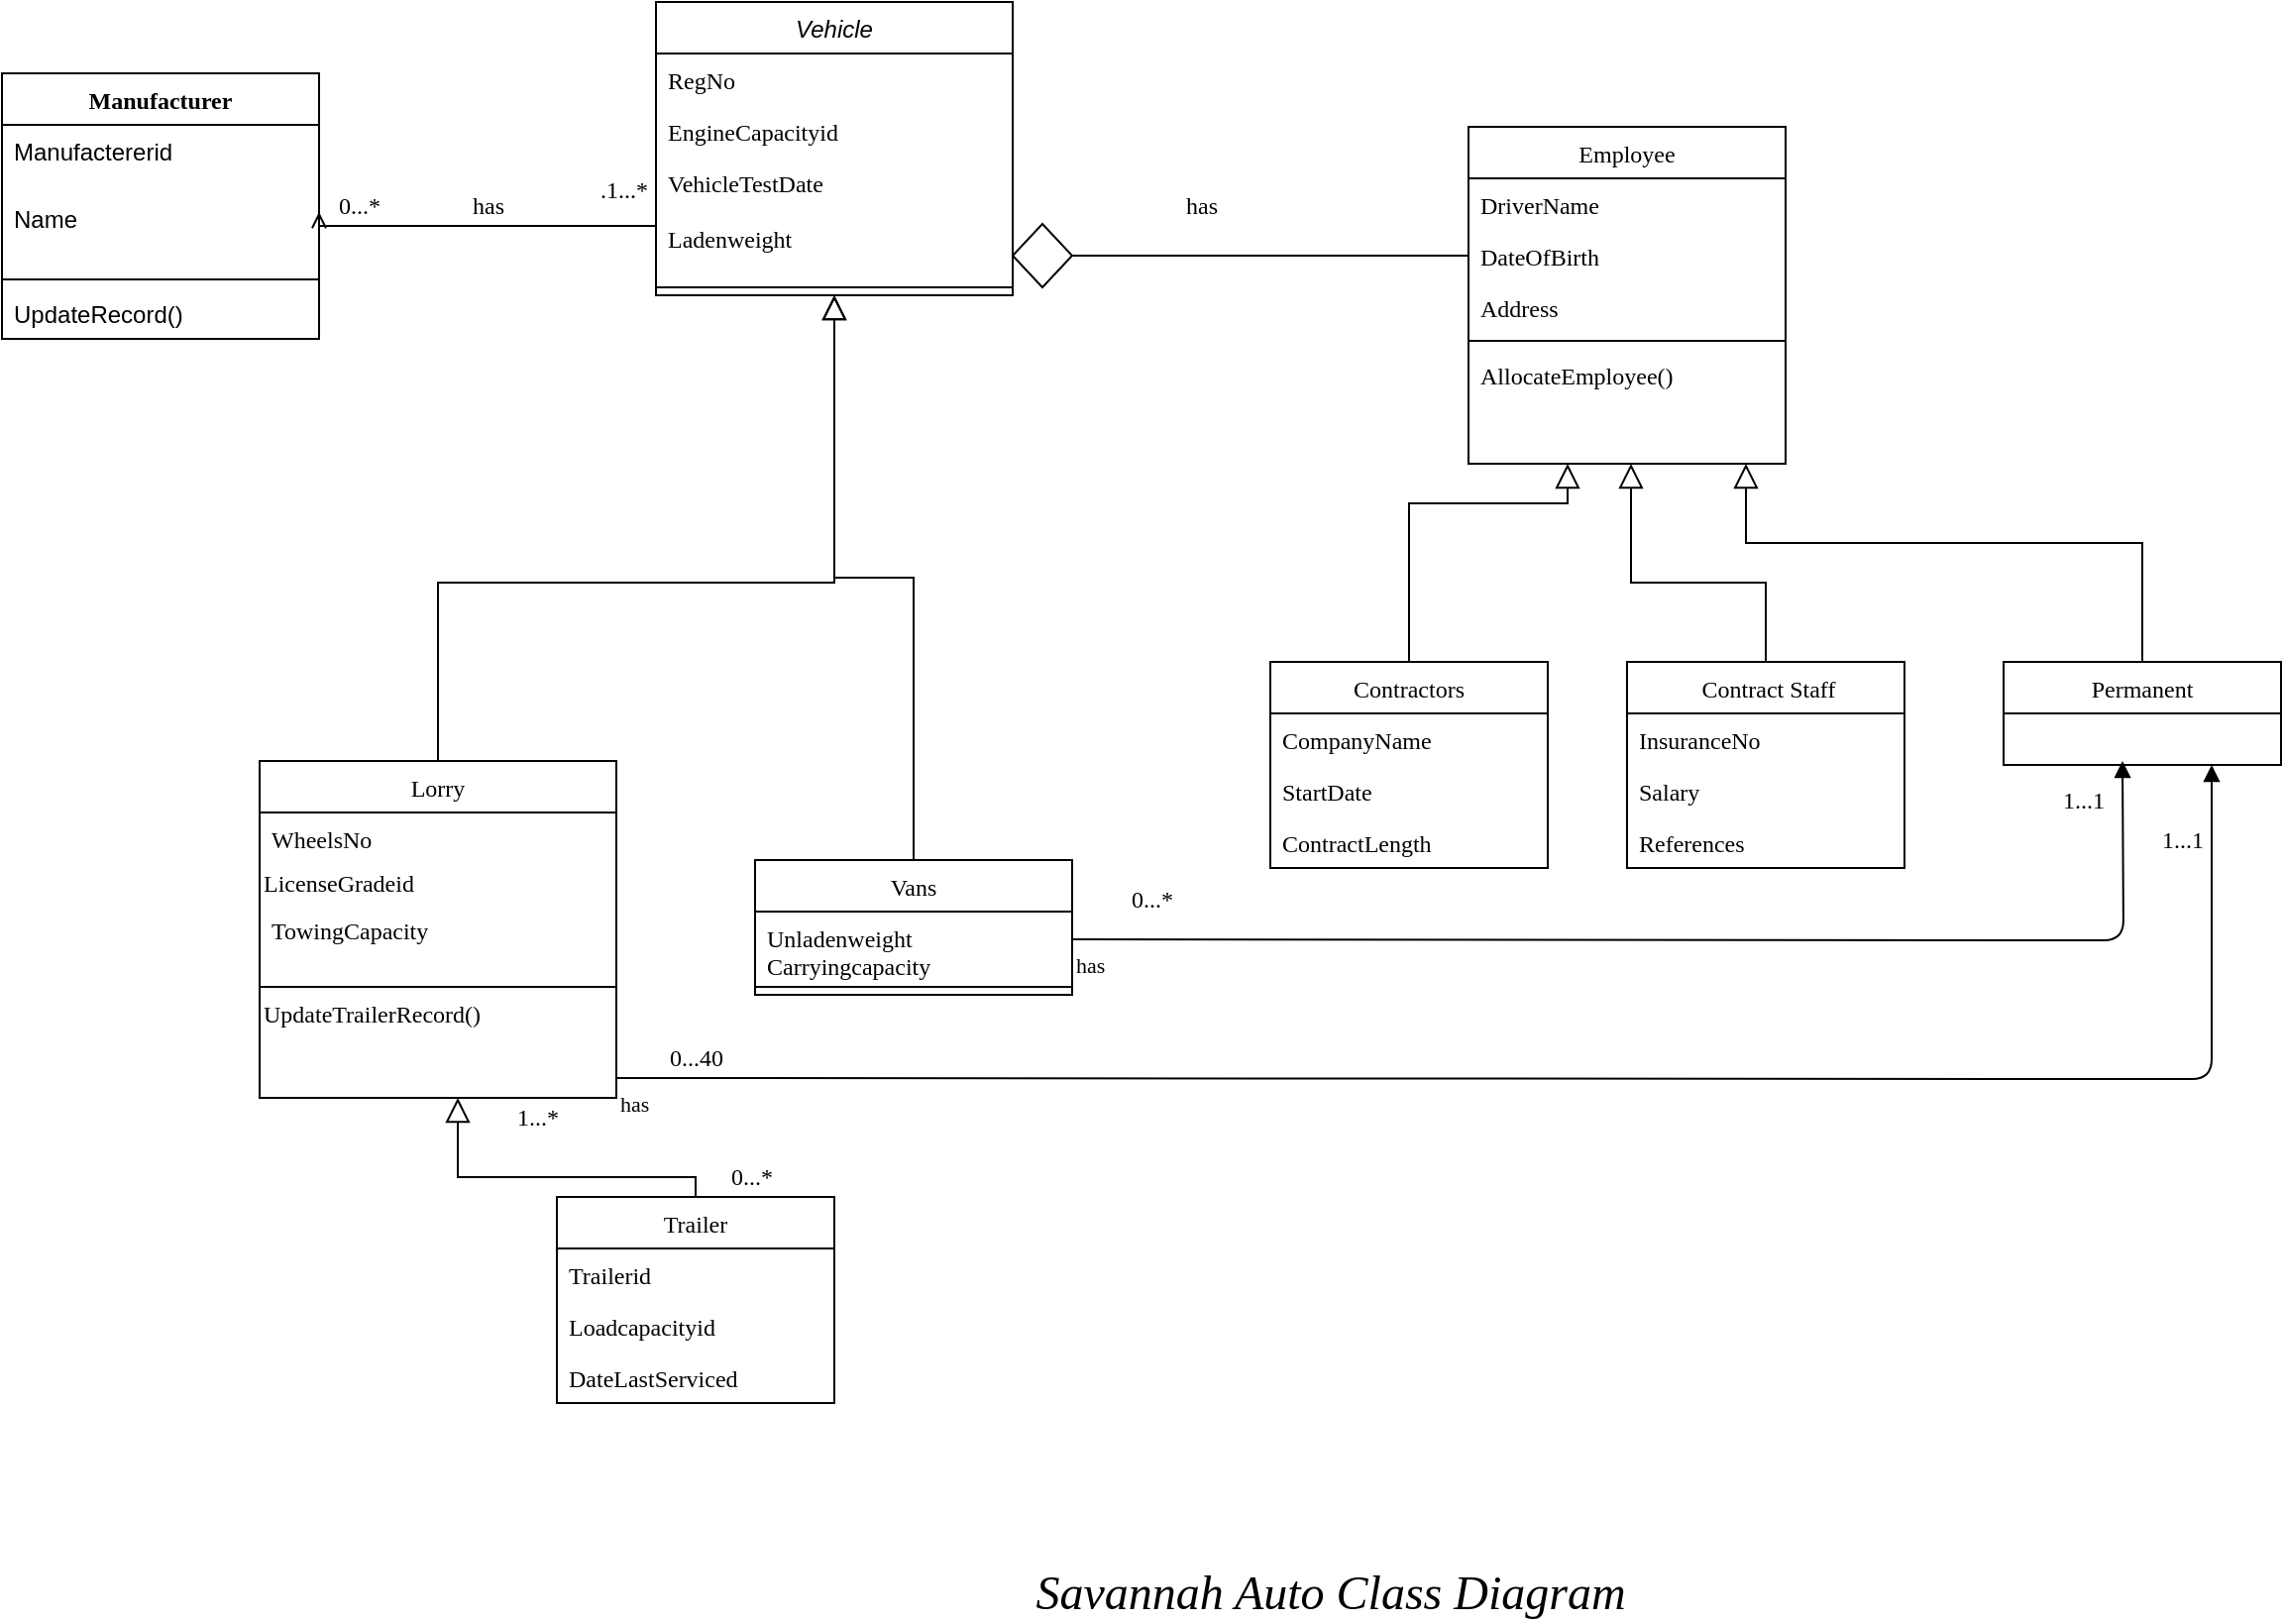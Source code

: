 <mxfile version="14.8.2" type="github">
  <diagram id="C5RBs43oDa-KdzZeNtuy" name="Page-1">
    <mxGraphModel dx="4783" dy="699" grid="1" gridSize="10" guides="1" tooltips="1" connect="1" arrows="1" fold="1" page="1" pageScale="1" pageWidth="3300" pageHeight="4681" math="0" shadow="0">
      <root>
        <mxCell id="WIyWlLk6GJQsqaUBKTNV-0" />
        <mxCell id="WIyWlLk6GJQsqaUBKTNV-1" parent="WIyWlLk6GJQsqaUBKTNV-0" />
        <mxCell id="zkfFHV4jXpPFQw0GAbJ--0" value="Vehicle" style="swimlane;fontStyle=2;align=center;verticalAlign=top;childLayout=stackLayout;horizontal=1;startSize=26;horizontalStack=0;resizeParent=1;resizeLast=0;collapsible=1;marginBottom=0;rounded=0;shadow=0;strokeWidth=1;" parent="WIyWlLk6GJQsqaUBKTNV-1" vertex="1">
          <mxGeometry x="320" y="27" width="180" height="148" as="geometry">
            <mxRectangle x="230" y="140" width="160" height="26" as="alternateBounds" />
          </mxGeometry>
        </mxCell>
        <mxCell id="zkfFHV4jXpPFQw0GAbJ--1" value="RegNo" style="text;align=left;verticalAlign=top;spacingLeft=4;spacingRight=4;overflow=hidden;rotatable=0;points=[[0,0.5],[1,0.5]];portConstraint=eastwest;fontFamily=Lucida Console;" parent="zkfFHV4jXpPFQw0GAbJ--0" vertex="1">
          <mxGeometry y="26" width="180" height="26" as="geometry" />
        </mxCell>
        <mxCell id="zkfFHV4jXpPFQw0GAbJ--2" value="EngineCapacityid" style="text;align=left;verticalAlign=top;spacingLeft=4;spacingRight=4;overflow=hidden;rotatable=0;points=[[0,0.5],[1,0.5]];portConstraint=eastwest;rounded=0;shadow=0;html=0;fontFamily=Lucida Console;" parent="zkfFHV4jXpPFQw0GAbJ--0" vertex="1">
          <mxGeometry y="52" width="180" height="26" as="geometry" />
        </mxCell>
        <mxCell id="zkfFHV4jXpPFQw0GAbJ--3" value="VehicleTestDate&#xa;&#xa;Ladenweight" style="text;align=left;verticalAlign=top;spacingLeft=4;spacingRight=4;overflow=hidden;rotatable=0;points=[[0,0.5],[1,0.5]];portConstraint=eastwest;rounded=0;shadow=0;html=0;fontFamily=Lucida Console;" parent="zkfFHV4jXpPFQw0GAbJ--0" vertex="1">
          <mxGeometry y="78" width="180" height="62" as="geometry" />
        </mxCell>
        <mxCell id="zkfFHV4jXpPFQw0GAbJ--4" value="" style="line;html=1;strokeWidth=1;align=left;verticalAlign=middle;spacingTop=-1;spacingLeft=3;spacingRight=3;rotatable=0;labelPosition=right;points=[];portConstraint=eastwest;fontFamily=Lucida Console;" parent="zkfFHV4jXpPFQw0GAbJ--0" vertex="1">
          <mxGeometry y="140" width="180" height="8" as="geometry" />
        </mxCell>
        <mxCell id="zkfFHV4jXpPFQw0GAbJ--6" value="Lorry" style="swimlane;fontStyle=0;align=center;verticalAlign=top;childLayout=stackLayout;horizontal=1;startSize=26;horizontalStack=0;resizeParent=1;resizeLast=0;collapsible=1;marginBottom=0;rounded=0;shadow=0;strokeWidth=1;fontFamily=Lucida Console;" parent="WIyWlLk6GJQsqaUBKTNV-1" vertex="1">
          <mxGeometry x="120" y="410" width="180" height="170" as="geometry">
            <mxRectangle x="130" y="380" width="160" height="26" as="alternateBounds" />
          </mxGeometry>
        </mxCell>
        <mxCell id="zkfFHV4jXpPFQw0GAbJ--7" value="WheelsNo" style="text;align=left;verticalAlign=top;spacingLeft=4;spacingRight=4;overflow=hidden;rotatable=0;points=[[0,0.5],[1,0.5]];portConstraint=eastwest;fontFamily=Lucida Console;" parent="zkfFHV4jXpPFQw0GAbJ--6" vertex="1">
          <mxGeometry y="26" width="180" height="26" as="geometry" />
        </mxCell>
        <mxCell id="ccqLoddDnocF_KIOdlMH-6" value="LicenseGradeid" style="text;html=1;resizable=0;autosize=1;align=left;verticalAlign=middle;points=[];fillColor=none;strokeColor=none;rounded=0;fontFamily=Lucida Console;" vertex="1" parent="zkfFHV4jXpPFQw0GAbJ--6">
          <mxGeometry y="52" width="180" height="20" as="geometry" />
        </mxCell>
        <mxCell id="zkfFHV4jXpPFQw0GAbJ--8" value="TowingCapacity&#xa;" style="text;align=left;verticalAlign=top;spacingLeft=4;spacingRight=4;overflow=hidden;rotatable=0;points=[[0,0.5],[1,0.5]];portConstraint=eastwest;rounded=0;shadow=0;html=0;fontFamily=Lucida Console;" parent="zkfFHV4jXpPFQw0GAbJ--6" vertex="1">
          <mxGeometry y="72" width="180" height="38" as="geometry" />
        </mxCell>
        <mxCell id="zkfFHV4jXpPFQw0GAbJ--9" value="" style="line;html=1;strokeWidth=1;align=left;verticalAlign=middle;spacingTop=-1;spacingLeft=3;spacingRight=3;rotatable=0;labelPosition=right;points=[];portConstraint=eastwest;fontFamily=Lucida Console;" parent="zkfFHV4jXpPFQw0GAbJ--6" vertex="1">
          <mxGeometry y="110" width="180" height="8" as="geometry" />
        </mxCell>
        <mxCell id="ccqLoddDnocF_KIOdlMH-10" value="UpdateTrailerRecord()" style="text;html=1;resizable=0;autosize=1;align=left;verticalAlign=middle;points=[];fillColor=none;strokeColor=none;rounded=0;fontFamily=Lucida Console;" vertex="1" parent="zkfFHV4jXpPFQw0GAbJ--6">
          <mxGeometry y="118" width="180" height="20" as="geometry" />
        </mxCell>
        <mxCell id="zkfFHV4jXpPFQw0GAbJ--12" value="" style="endArrow=block;endSize=10;endFill=0;shadow=0;strokeWidth=1;rounded=0;edgeStyle=elbowEdgeStyle;elbow=vertical;fontFamily=Lucida Console;" parent="WIyWlLk6GJQsqaUBKTNV-1" source="zkfFHV4jXpPFQw0GAbJ--6" target="zkfFHV4jXpPFQw0GAbJ--0" edge="1">
          <mxGeometry width="160" relative="1" as="geometry">
            <mxPoint x="200" y="203" as="sourcePoint" />
            <mxPoint x="200" y="203" as="targetPoint" />
            <Array as="points">
              <mxPoint x="210" y="320" />
            </Array>
          </mxGeometry>
        </mxCell>
        <mxCell id="zkfFHV4jXpPFQw0GAbJ--13" value="Vans" style="swimlane;fontStyle=0;align=center;verticalAlign=top;childLayout=stackLayout;horizontal=1;startSize=26;horizontalStack=0;resizeParent=1;resizeLast=0;collapsible=1;marginBottom=0;rounded=0;shadow=0;strokeWidth=1;fontFamily=Lucida Console;" parent="WIyWlLk6GJQsqaUBKTNV-1" vertex="1">
          <mxGeometry x="370" y="460" width="160" height="68" as="geometry">
            <mxRectangle x="340" y="380" width="170" height="26" as="alternateBounds" />
          </mxGeometry>
        </mxCell>
        <mxCell id="zkfFHV4jXpPFQw0GAbJ--14" value="Unladenweight&#xa;Carryingcapacity" style="text;align=left;verticalAlign=top;spacingLeft=4;spacingRight=4;overflow=hidden;rotatable=0;points=[[0,0.5],[1,0.5]];portConstraint=eastwest;fontFamily=Lucida Console;" parent="zkfFHV4jXpPFQw0GAbJ--13" vertex="1">
          <mxGeometry y="26" width="160" height="34" as="geometry" />
        </mxCell>
        <mxCell id="zkfFHV4jXpPFQw0GAbJ--15" value="" style="line;html=1;strokeWidth=1;align=left;verticalAlign=middle;spacingTop=-1;spacingLeft=3;spacingRight=3;rotatable=0;labelPosition=right;points=[];portConstraint=eastwest;fontFamily=Lucida Console;" parent="zkfFHV4jXpPFQw0GAbJ--13" vertex="1">
          <mxGeometry y="60" width="160" height="8" as="geometry" />
        </mxCell>
        <mxCell id="zkfFHV4jXpPFQw0GAbJ--16" value="" style="endArrow=block;endSize=10;endFill=0;shadow=0;strokeWidth=1;rounded=0;edgeStyle=elbowEdgeStyle;elbow=vertical;fontFamily=Lucida Console;" parent="WIyWlLk6GJQsqaUBKTNV-1" source="zkfFHV4jXpPFQw0GAbJ--13" target="zkfFHV4jXpPFQw0GAbJ--0" edge="1">
          <mxGeometry width="160" relative="1" as="geometry">
            <mxPoint x="210" y="373" as="sourcePoint" />
            <mxPoint x="310" y="271" as="targetPoint" />
          </mxGeometry>
        </mxCell>
        <mxCell id="zkfFHV4jXpPFQw0GAbJ--17" value="Employee" style="swimlane;fontStyle=0;align=center;verticalAlign=top;childLayout=stackLayout;horizontal=1;startSize=26;horizontalStack=0;resizeParent=1;resizeLast=0;collapsible=1;marginBottom=0;rounded=0;shadow=0;strokeWidth=1;fontFamily=Lucida Console;" parent="WIyWlLk6GJQsqaUBKTNV-1" vertex="1">
          <mxGeometry x="730" y="90" width="160" height="170" as="geometry">
            <mxRectangle x="550" y="140" width="160" height="26" as="alternateBounds" />
          </mxGeometry>
        </mxCell>
        <mxCell id="zkfFHV4jXpPFQw0GAbJ--18" value="DriverName" style="text;align=left;verticalAlign=top;spacingLeft=4;spacingRight=4;overflow=hidden;rotatable=0;points=[[0,0.5],[1,0.5]];portConstraint=eastwest;fontFamily=Lucida Console;" parent="zkfFHV4jXpPFQw0GAbJ--17" vertex="1">
          <mxGeometry y="26" width="160" height="26" as="geometry" />
        </mxCell>
        <mxCell id="zkfFHV4jXpPFQw0GAbJ--19" value="DateOfBirth" style="text;align=left;verticalAlign=top;spacingLeft=4;spacingRight=4;overflow=hidden;rotatable=0;points=[[0,0.5],[1,0.5]];portConstraint=eastwest;rounded=0;shadow=0;html=0;fontFamily=Lucida Console;" parent="zkfFHV4jXpPFQw0GAbJ--17" vertex="1">
          <mxGeometry y="52" width="160" height="26" as="geometry" />
        </mxCell>
        <mxCell id="ccqLoddDnocF_KIOdlMH-39" value="Address" style="text;align=left;verticalAlign=top;spacingLeft=4;spacingRight=4;overflow=hidden;rotatable=0;points=[[0,0.5],[1,0.5]];portConstraint=eastwest;rounded=0;shadow=0;html=0;fontFamily=Lucida Console;" vertex="1" parent="zkfFHV4jXpPFQw0GAbJ--17">
          <mxGeometry y="78" width="160" height="26" as="geometry" />
        </mxCell>
        <mxCell id="zkfFHV4jXpPFQw0GAbJ--23" value="" style="line;html=1;strokeWidth=1;align=left;verticalAlign=middle;spacingTop=-1;spacingLeft=3;spacingRight=3;rotatable=0;labelPosition=right;points=[];portConstraint=eastwest;fontFamily=Lucida Console;" parent="zkfFHV4jXpPFQw0GAbJ--17" vertex="1">
          <mxGeometry y="104" width="160" height="8" as="geometry" />
        </mxCell>
        <mxCell id="zkfFHV4jXpPFQw0GAbJ--24" value="AllocateEmployee()" style="text;align=left;verticalAlign=top;spacingLeft=4;spacingRight=4;overflow=hidden;rotatable=0;points=[[0,0.5],[1,0.5]];portConstraint=eastwest;fontFamily=Lucida Console;" parent="zkfFHV4jXpPFQw0GAbJ--17" vertex="1">
          <mxGeometry y="112" width="160" height="26" as="geometry" />
        </mxCell>
        <mxCell id="ccqLoddDnocF_KIOdlMH-13" value="Trailer" style="swimlane;fontStyle=0;childLayout=stackLayout;horizontal=1;startSize=26;fillColor=none;horizontalStack=0;resizeParent=1;resizeParentMax=0;resizeLast=0;collapsible=1;marginBottom=0;fontFamily=Lucida Console;" vertex="1" parent="WIyWlLk6GJQsqaUBKTNV-1">
          <mxGeometry x="270" y="630" width="140" height="104" as="geometry">
            <mxRectangle x="270" y="630" width="70" height="26" as="alternateBounds" />
          </mxGeometry>
        </mxCell>
        <mxCell id="ccqLoddDnocF_KIOdlMH-14" value="Trailerid" style="text;strokeColor=none;fillColor=none;align=left;verticalAlign=top;spacingLeft=4;spacingRight=4;overflow=hidden;rotatable=0;points=[[0,0.5],[1,0.5]];portConstraint=eastwest;fontFamily=Lucida Console;" vertex="1" parent="ccqLoddDnocF_KIOdlMH-13">
          <mxGeometry y="26" width="140" height="26" as="geometry" />
        </mxCell>
        <mxCell id="ccqLoddDnocF_KIOdlMH-15" value="Loadcapacityid" style="text;strokeColor=none;fillColor=none;align=left;verticalAlign=top;spacingLeft=4;spacingRight=4;overflow=hidden;rotatable=0;points=[[0,0.5],[1,0.5]];portConstraint=eastwest;fontFamily=Lucida Console;" vertex="1" parent="ccqLoddDnocF_KIOdlMH-13">
          <mxGeometry y="52" width="140" height="26" as="geometry" />
        </mxCell>
        <mxCell id="ccqLoddDnocF_KIOdlMH-16" value="DateLastServiced" style="text;strokeColor=none;fillColor=none;align=left;verticalAlign=top;spacingLeft=4;spacingRight=4;overflow=hidden;rotatable=0;points=[[0,0.5],[1,0.5]];portConstraint=eastwest;fontFamily=Lucida Console;" vertex="1" parent="ccqLoddDnocF_KIOdlMH-13">
          <mxGeometry y="78" width="140" height="26" as="geometry" />
        </mxCell>
        <mxCell id="ccqLoddDnocF_KIOdlMH-17" value="Contractors" style="swimlane;fontStyle=0;childLayout=stackLayout;horizontal=1;startSize=26;fillColor=none;horizontalStack=0;resizeParent=1;resizeParentMax=0;resizeLast=0;collapsible=1;marginBottom=0;fontFamily=Lucida Console;" vertex="1" parent="WIyWlLk6GJQsqaUBKTNV-1">
          <mxGeometry x="630" y="360" width="140" height="104" as="geometry" />
        </mxCell>
        <mxCell id="ccqLoddDnocF_KIOdlMH-18" value="CompanyName" style="text;strokeColor=none;fillColor=none;align=left;verticalAlign=top;spacingLeft=4;spacingRight=4;overflow=hidden;rotatable=0;points=[[0,0.5],[1,0.5]];portConstraint=eastwest;fontFamily=Lucida Console;" vertex="1" parent="ccqLoddDnocF_KIOdlMH-17">
          <mxGeometry y="26" width="140" height="26" as="geometry" />
        </mxCell>
        <mxCell id="ccqLoddDnocF_KIOdlMH-19" value="StartDate" style="text;strokeColor=none;fillColor=none;align=left;verticalAlign=top;spacingLeft=4;spacingRight=4;overflow=hidden;rotatable=0;points=[[0,0.5],[1,0.5]];portConstraint=eastwest;fontFamily=Lucida Console;" vertex="1" parent="ccqLoddDnocF_KIOdlMH-17">
          <mxGeometry y="52" width="140" height="26" as="geometry" />
        </mxCell>
        <mxCell id="ccqLoddDnocF_KIOdlMH-20" value="ContractLength" style="text;strokeColor=none;fillColor=none;align=left;verticalAlign=top;spacingLeft=4;spacingRight=4;overflow=hidden;rotatable=0;points=[[0,0.5],[1,0.5]];portConstraint=eastwest;fontFamily=Lucida Console;" vertex="1" parent="ccqLoddDnocF_KIOdlMH-17">
          <mxGeometry y="78" width="140" height="26" as="geometry" />
        </mxCell>
        <mxCell id="ccqLoddDnocF_KIOdlMH-21" value=" Contract Staff" style="swimlane;fontStyle=0;childLayout=stackLayout;horizontal=1;startSize=26;fillColor=none;horizontalStack=0;resizeParent=1;resizeParentMax=0;resizeLast=0;collapsible=1;marginBottom=0;fontFamily=Lucida Console;" vertex="1" parent="WIyWlLk6GJQsqaUBKTNV-1">
          <mxGeometry x="810" y="360" width="140" height="104" as="geometry" />
        </mxCell>
        <mxCell id="ccqLoddDnocF_KIOdlMH-22" value="InsuranceNo" style="text;strokeColor=none;fillColor=none;align=left;verticalAlign=top;spacingLeft=4;spacingRight=4;overflow=hidden;rotatable=0;points=[[0,0.5],[1,0.5]];portConstraint=eastwest;fontFamily=Lucida Console;" vertex="1" parent="ccqLoddDnocF_KIOdlMH-21">
          <mxGeometry y="26" width="140" height="26" as="geometry" />
        </mxCell>
        <mxCell id="ccqLoddDnocF_KIOdlMH-23" value="Salary" style="text;strokeColor=none;fillColor=none;align=left;verticalAlign=top;spacingLeft=4;spacingRight=4;overflow=hidden;rotatable=0;points=[[0,0.5],[1,0.5]];portConstraint=eastwest;fontFamily=Lucida Console;" vertex="1" parent="ccqLoddDnocF_KIOdlMH-21">
          <mxGeometry y="52" width="140" height="26" as="geometry" />
        </mxCell>
        <mxCell id="ccqLoddDnocF_KIOdlMH-24" value="References" style="text;strokeColor=none;fillColor=none;align=left;verticalAlign=top;spacingLeft=4;spacingRight=4;overflow=hidden;rotatable=0;points=[[0,0.5],[1,0.5]];portConstraint=eastwest;fontFamily=Lucida Console;" vertex="1" parent="ccqLoddDnocF_KIOdlMH-21">
          <mxGeometry y="78" width="140" height="26" as="geometry" />
        </mxCell>
        <mxCell id="ccqLoddDnocF_KIOdlMH-25" value="" style="endArrow=block;endSize=10;endFill=0;shadow=0;strokeWidth=1;rounded=0;edgeStyle=elbowEdgeStyle;elbow=vertical;exitX=0.5;exitY=0;exitDx=0;exitDy=0;fontFamily=Lucida Console;" edge="1" parent="WIyWlLk6GJQsqaUBKTNV-1" source="ccqLoddDnocF_KIOdlMH-13">
          <mxGeometry width="160" relative="1" as="geometry">
            <mxPoint x="400" y="540" as="sourcePoint" />
            <mxPoint x="220" y="580" as="targetPoint" />
            <Array as="points">
              <mxPoint x="290" y="620" />
            </Array>
          </mxGeometry>
        </mxCell>
        <mxCell id="ccqLoddDnocF_KIOdlMH-26" value="" style="endArrow=block;endSize=10;endFill=0;shadow=0;strokeWidth=1;rounded=0;edgeStyle=elbowEdgeStyle;elbow=vertical;exitX=0.5;exitY=0;exitDx=0;exitDy=0;fontFamily=Lucida Console;" edge="1" parent="WIyWlLk6GJQsqaUBKTNV-1" source="ccqLoddDnocF_KIOdlMH-17">
          <mxGeometry width="160" relative="1" as="geometry">
            <mxPoint x="438" y="370" as="sourcePoint" />
            <mxPoint x="780" y="260" as="targetPoint" />
            <Array as="points">
              <mxPoint x="760" y="280" />
              <mxPoint x="810" y="270" />
              <mxPoint x="740" y="340" />
            </Array>
          </mxGeometry>
        </mxCell>
        <mxCell id="ccqLoddDnocF_KIOdlMH-27" value="" style="endArrow=block;endSize=10;endFill=0;shadow=0;strokeWidth=1;rounded=0;edgeStyle=elbowEdgeStyle;elbow=vertical;fontFamily=Lucida Console;" edge="1" parent="WIyWlLk6GJQsqaUBKTNV-1" source="ccqLoddDnocF_KIOdlMH-21">
          <mxGeometry width="160" relative="1" as="geometry">
            <mxPoint x="438" y="370" as="sourcePoint" />
            <mxPoint x="812" y="260" as="targetPoint" />
            <Array as="points">
              <mxPoint x="510" y="320" />
            </Array>
          </mxGeometry>
        </mxCell>
        <mxCell id="ccqLoddDnocF_KIOdlMH-32" value="" style="endArrow=open;shadow=0;strokeWidth=1;rounded=0;endFill=1;edgeStyle=elbowEdgeStyle;elbow=vertical;exitX=0;exitY=0.394;exitDx=0;exitDy=0;exitPerimeter=0;entryX=1;entryY=0.5;entryDx=0;entryDy=0;fontFamily=Lucida Console;" edge="1" parent="WIyWlLk6GJQsqaUBKTNV-1" source="zkfFHV4jXpPFQw0GAbJ--3">
          <mxGeometry x="0.5" y="41" relative="1" as="geometry">
            <mxPoint x="240" y="125" as="sourcePoint" />
            <mxPoint x="150" y="133" as="targetPoint" />
            <mxPoint x="-40" y="32" as="offset" />
            <Array as="points">
              <mxPoint x="190" y="140" />
              <mxPoint x="170" y="136" />
              <mxPoint x="190" y="125" />
            </Array>
          </mxGeometry>
        </mxCell>
        <mxCell id="ccqLoddDnocF_KIOdlMH-33" value=".1...*" style="resizable=0;align=left;verticalAlign=bottom;labelBackgroundColor=none;fontSize=12;fontFamily=Lucida Console;" connectable="0" vertex="1" parent="ccqLoddDnocF_KIOdlMH-32">
          <mxGeometry x="-1" relative="1" as="geometry">
            <mxPoint x="-30" y="1" as="offset" />
          </mxGeometry>
        </mxCell>
        <mxCell id="ccqLoddDnocF_KIOdlMH-37" value="has" style="text;html=1;resizable=0;autosize=1;align=center;verticalAlign=middle;points=[];fillColor=none;strokeColor=none;rounded=0;fontFamily=Lucida Console;" vertex="1" parent="WIyWlLk6GJQsqaUBKTNV-1">
          <mxGeometry x="215" y="120" width="40" height="20" as="geometry" />
        </mxCell>
        <mxCell id="ccqLoddDnocF_KIOdlMH-38" value="0...*" style="text;html=1;resizable=0;autosize=1;align=center;verticalAlign=middle;points=[];fillColor=none;strokeColor=none;rounded=0;fontFamily=Lucida Console;" vertex="1" parent="WIyWlLk6GJQsqaUBKTNV-1">
          <mxGeometry x="343" y="610" width="50" height="20" as="geometry" />
        </mxCell>
        <mxCell id="ccqLoddDnocF_KIOdlMH-40" value="" style="rhombus;whiteSpace=wrap;html=1;fontFamily=Lucida Console;rotation=-180;" vertex="1" parent="WIyWlLk6GJQsqaUBKTNV-1">
          <mxGeometry x="500" y="139" width="30" height="32" as="geometry" />
        </mxCell>
        <mxCell id="ccqLoddDnocF_KIOdlMH-41" value="" style="endArrow=none;html=1;entryX=0;entryY=0.5;entryDx=0;entryDy=0;exitX=0;exitY=0.5;exitDx=0;exitDy=0;fontFamily=Lucida Console;" edge="1" parent="WIyWlLk6GJQsqaUBKTNV-1" source="zkfFHV4jXpPFQw0GAbJ--19" target="ccqLoddDnocF_KIOdlMH-40">
          <mxGeometry width="50" height="50" relative="1" as="geometry">
            <mxPoint x="434" y="140" as="sourcePoint" />
            <mxPoint x="590" y="180" as="targetPoint" />
          </mxGeometry>
        </mxCell>
        <mxCell id="ccqLoddDnocF_KIOdlMH-42" value="0...*" style="text;html=1;resizable=0;autosize=1;align=center;verticalAlign=middle;points=[];fillColor=none;strokeColor=none;rounded=0;fontFamily=Lucida Console;" vertex="1" parent="WIyWlLk6GJQsqaUBKTNV-1">
          <mxGeometry x="145" y="120" width="50" height="20" as="geometry" />
        </mxCell>
        <mxCell id="ccqLoddDnocF_KIOdlMH-43" value="1...*" style="text;html=1;resizable=0;autosize=1;align=center;verticalAlign=middle;points=[];fillColor=none;strokeColor=none;rounded=0;fontFamily=Lucida Console;" vertex="1" parent="WIyWlLk6GJQsqaUBKTNV-1">
          <mxGeometry x="235" y="580" width="50" height="20" as="geometry" />
        </mxCell>
        <mxCell id="ccqLoddDnocF_KIOdlMH-44" value="has" style="text;html=1;resizable=0;autosize=1;align=center;verticalAlign=middle;points=[];fillColor=none;strokeColor=none;rounded=0;fontFamily=Lucida Console;" vertex="1" parent="WIyWlLk6GJQsqaUBKTNV-1">
          <mxGeometry x="575" y="120" width="40" height="20" as="geometry" />
        </mxCell>
        <mxCell id="ccqLoddDnocF_KIOdlMH-45" value="Permanent" style="swimlane;fontStyle=0;childLayout=stackLayout;horizontal=1;startSize=26;fillColor=none;horizontalStack=0;resizeParent=1;resizeParentMax=0;resizeLast=0;collapsible=1;marginBottom=0;fontFamily=Lucida Console;" vertex="1" parent="WIyWlLk6GJQsqaUBKTNV-1">
          <mxGeometry x="1000" y="360" width="140" height="52" as="geometry" />
        </mxCell>
        <mxCell id="ccqLoddDnocF_KIOdlMH-49" value="" style="endArrow=block;endSize=10;endFill=0;shadow=0;strokeWidth=1;rounded=0;edgeStyle=elbowEdgeStyle;elbow=vertical;exitX=0.5;exitY=0;exitDx=0;exitDy=0;fontFamily=Lucida Console;" edge="1" parent="WIyWlLk6GJQsqaUBKTNV-1" source="ccqLoddDnocF_KIOdlMH-45">
          <mxGeometry width="160" relative="1" as="geometry">
            <mxPoint x="890" y="370" as="sourcePoint" />
            <mxPoint x="870" y="260" as="targetPoint" />
            <Array as="points">
              <mxPoint x="890" y="300" />
              <mxPoint x="890" y="320" />
            </Array>
          </mxGeometry>
        </mxCell>
        <mxCell id="ccqLoddDnocF_KIOdlMH-51" value="has" style="endArrow=block;endFill=1;html=1;edgeStyle=orthogonalEdgeStyle;align=left;verticalAlign=top;fontFamily=Lucida Console;" edge="1" parent="WIyWlLk6GJQsqaUBKTNV-1">
          <mxGeometry x="-1" relative="1" as="geometry">
            <mxPoint x="530" y="500" as="sourcePoint" />
            <mxPoint x="1060" y="410" as="targetPoint" />
          </mxGeometry>
        </mxCell>
        <mxCell id="ccqLoddDnocF_KIOdlMH-53" value="has" style="endArrow=block;endFill=1;html=1;edgeStyle=orthogonalEdgeStyle;align=left;verticalAlign=top;entryX=0.75;entryY=1;entryDx=0;entryDy=0;fontFamily=Lucida Console;" edge="1" parent="WIyWlLk6GJQsqaUBKTNV-1" target="ccqLoddDnocF_KIOdlMH-45">
          <mxGeometry x="-1" relative="1" as="geometry">
            <mxPoint x="300" y="570" as="sourcePoint" />
            <mxPoint x="1090" y="500" as="targetPoint" />
          </mxGeometry>
        </mxCell>
        <mxCell id="ccqLoddDnocF_KIOdlMH-55" value="0...*" style="text;html=1;resizable=0;autosize=1;align=center;verticalAlign=middle;points=[];fillColor=none;strokeColor=none;rounded=0;fontFamily=Lucida Console;" vertex="1" parent="WIyWlLk6GJQsqaUBKTNV-1">
          <mxGeometry x="545" y="470" width="50" height="20" as="geometry" />
        </mxCell>
        <mxCell id="ccqLoddDnocF_KIOdlMH-56" value="0...40" style="text;html=1;resizable=0;autosize=1;align=center;verticalAlign=middle;points=[];fillColor=none;strokeColor=none;rounded=0;fontFamily=Lucida Console;" vertex="1" parent="WIyWlLk6GJQsqaUBKTNV-1">
          <mxGeometry x="310" y="550" width="60" height="20" as="geometry" />
        </mxCell>
        <mxCell id="ccqLoddDnocF_KIOdlMH-57" value="1...1" style="text;html=1;resizable=0;autosize=1;align=center;verticalAlign=middle;points=[];fillColor=none;strokeColor=none;rounded=0;fontFamily=Lucida Console;" vertex="1" parent="WIyWlLk6GJQsqaUBKTNV-1">
          <mxGeometry x="1015" y="420" width="50" height="20" as="geometry" />
        </mxCell>
        <mxCell id="ccqLoddDnocF_KIOdlMH-58" value="1...1" style="text;html=1;resizable=0;autosize=1;align=center;verticalAlign=middle;points=[];fillColor=none;strokeColor=none;rounded=0;fontFamily=Lucida Console;" vertex="1" parent="WIyWlLk6GJQsqaUBKTNV-1">
          <mxGeometry x="1065" y="440" width="50" height="20" as="geometry" />
        </mxCell>
        <mxCell id="ccqLoddDnocF_KIOdlMH-62" value="&lt;i&gt;&lt;font style=&quot;font-size: 24px&quot;&gt;Savannah Auto Class Diagram&lt;/font&gt;&lt;/i&gt;" style="text;html=1;resizable=0;autosize=1;align=center;verticalAlign=middle;points=[];fillColor=none;strokeColor=none;rounded=0;fontFamily=Lucida Console;" vertex="1" parent="WIyWlLk6GJQsqaUBKTNV-1">
          <mxGeometry x="455" y="820" width="410" height="20" as="geometry" />
        </mxCell>
        <mxCell id="ccqLoddDnocF_KIOdlMH-64" value="Manufacturer" style="swimlane;fontStyle=1;align=center;verticalAlign=top;childLayout=stackLayout;horizontal=1;startSize=26;horizontalStack=0;resizeParent=1;resizeParentMax=0;resizeLast=0;collapsible=1;marginBottom=0;fontFamily=Lucida Console;" vertex="1" parent="WIyWlLk6GJQsqaUBKTNV-1">
          <mxGeometry x="-10" y="63" width="160" height="134" as="geometry" />
        </mxCell>
        <mxCell id="ccqLoddDnocF_KIOdlMH-68" value="Manufactererid&#xa;&#xa;" style="text;strokeColor=none;fillColor=none;align=left;verticalAlign=top;spacingLeft=4;spacingRight=4;overflow=hidden;rotatable=0;points=[[0,0.5],[1,0.5]];portConstraint=eastwest;" vertex="1" parent="ccqLoddDnocF_KIOdlMH-64">
          <mxGeometry y="26" width="160" height="34" as="geometry" />
        </mxCell>
        <mxCell id="ccqLoddDnocF_KIOdlMH-65" value="Name" style="text;strokeColor=none;fillColor=none;align=left;verticalAlign=top;spacingLeft=4;spacingRight=4;overflow=hidden;rotatable=0;points=[[0,0.5],[1,0.5]];portConstraint=eastwest;" vertex="1" parent="ccqLoddDnocF_KIOdlMH-64">
          <mxGeometry y="60" width="160" height="40" as="geometry" />
        </mxCell>
        <mxCell id="ccqLoddDnocF_KIOdlMH-66" value="" style="line;strokeWidth=1;fillColor=none;align=left;verticalAlign=middle;spacingTop=-1;spacingLeft=3;spacingRight=3;rotatable=0;labelPosition=right;points=[];portConstraint=eastwest;" vertex="1" parent="ccqLoddDnocF_KIOdlMH-64">
          <mxGeometry y="100" width="160" height="8" as="geometry" />
        </mxCell>
        <mxCell id="ccqLoddDnocF_KIOdlMH-67" value="UpdateRecord()" style="text;strokeColor=none;fillColor=none;align=left;verticalAlign=top;spacingLeft=4;spacingRight=4;overflow=hidden;rotatable=0;points=[[0,0.5],[1,0.5]];portConstraint=eastwest;" vertex="1" parent="ccqLoddDnocF_KIOdlMH-64">
          <mxGeometry y="108" width="160" height="26" as="geometry" />
        </mxCell>
      </root>
    </mxGraphModel>
  </diagram>
</mxfile>
